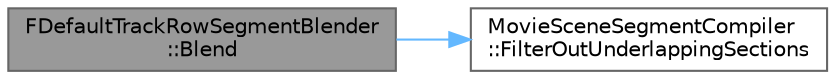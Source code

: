 digraph "FDefaultTrackRowSegmentBlender::Blend"
{
 // INTERACTIVE_SVG=YES
 // LATEX_PDF_SIZE
  bgcolor="transparent";
  edge [fontname=Helvetica,fontsize=10,labelfontname=Helvetica,labelfontsize=10];
  node [fontname=Helvetica,fontsize=10,shape=box,height=0.2,width=0.4];
  rankdir="LR";
  Node1 [id="Node000001",label="FDefaultTrackRowSegmentBlender\l::Blend",height=0.2,width=0.4,color="gray40", fillcolor="grey60", style="filled", fontcolor="black",tooltip="Blend the specified data by performing some specific processing such as sorting or filtering."];
  Node1 -> Node2 [id="edge1_Node000001_Node000002",color="steelblue1",style="solid",tooltip=" "];
  Node2 [id="Node000002",label="MovieSceneSegmentCompiler\l::FilterOutUnderlappingSections",height=0.2,width=0.4,color="grey40", fillcolor="white", style="filled",URL="$df/dbb/namespaceMovieSceneSegmentCompiler.html#a5d0557551479efce1a5ccaaf143b8e6f",tooltip=" "];
}
